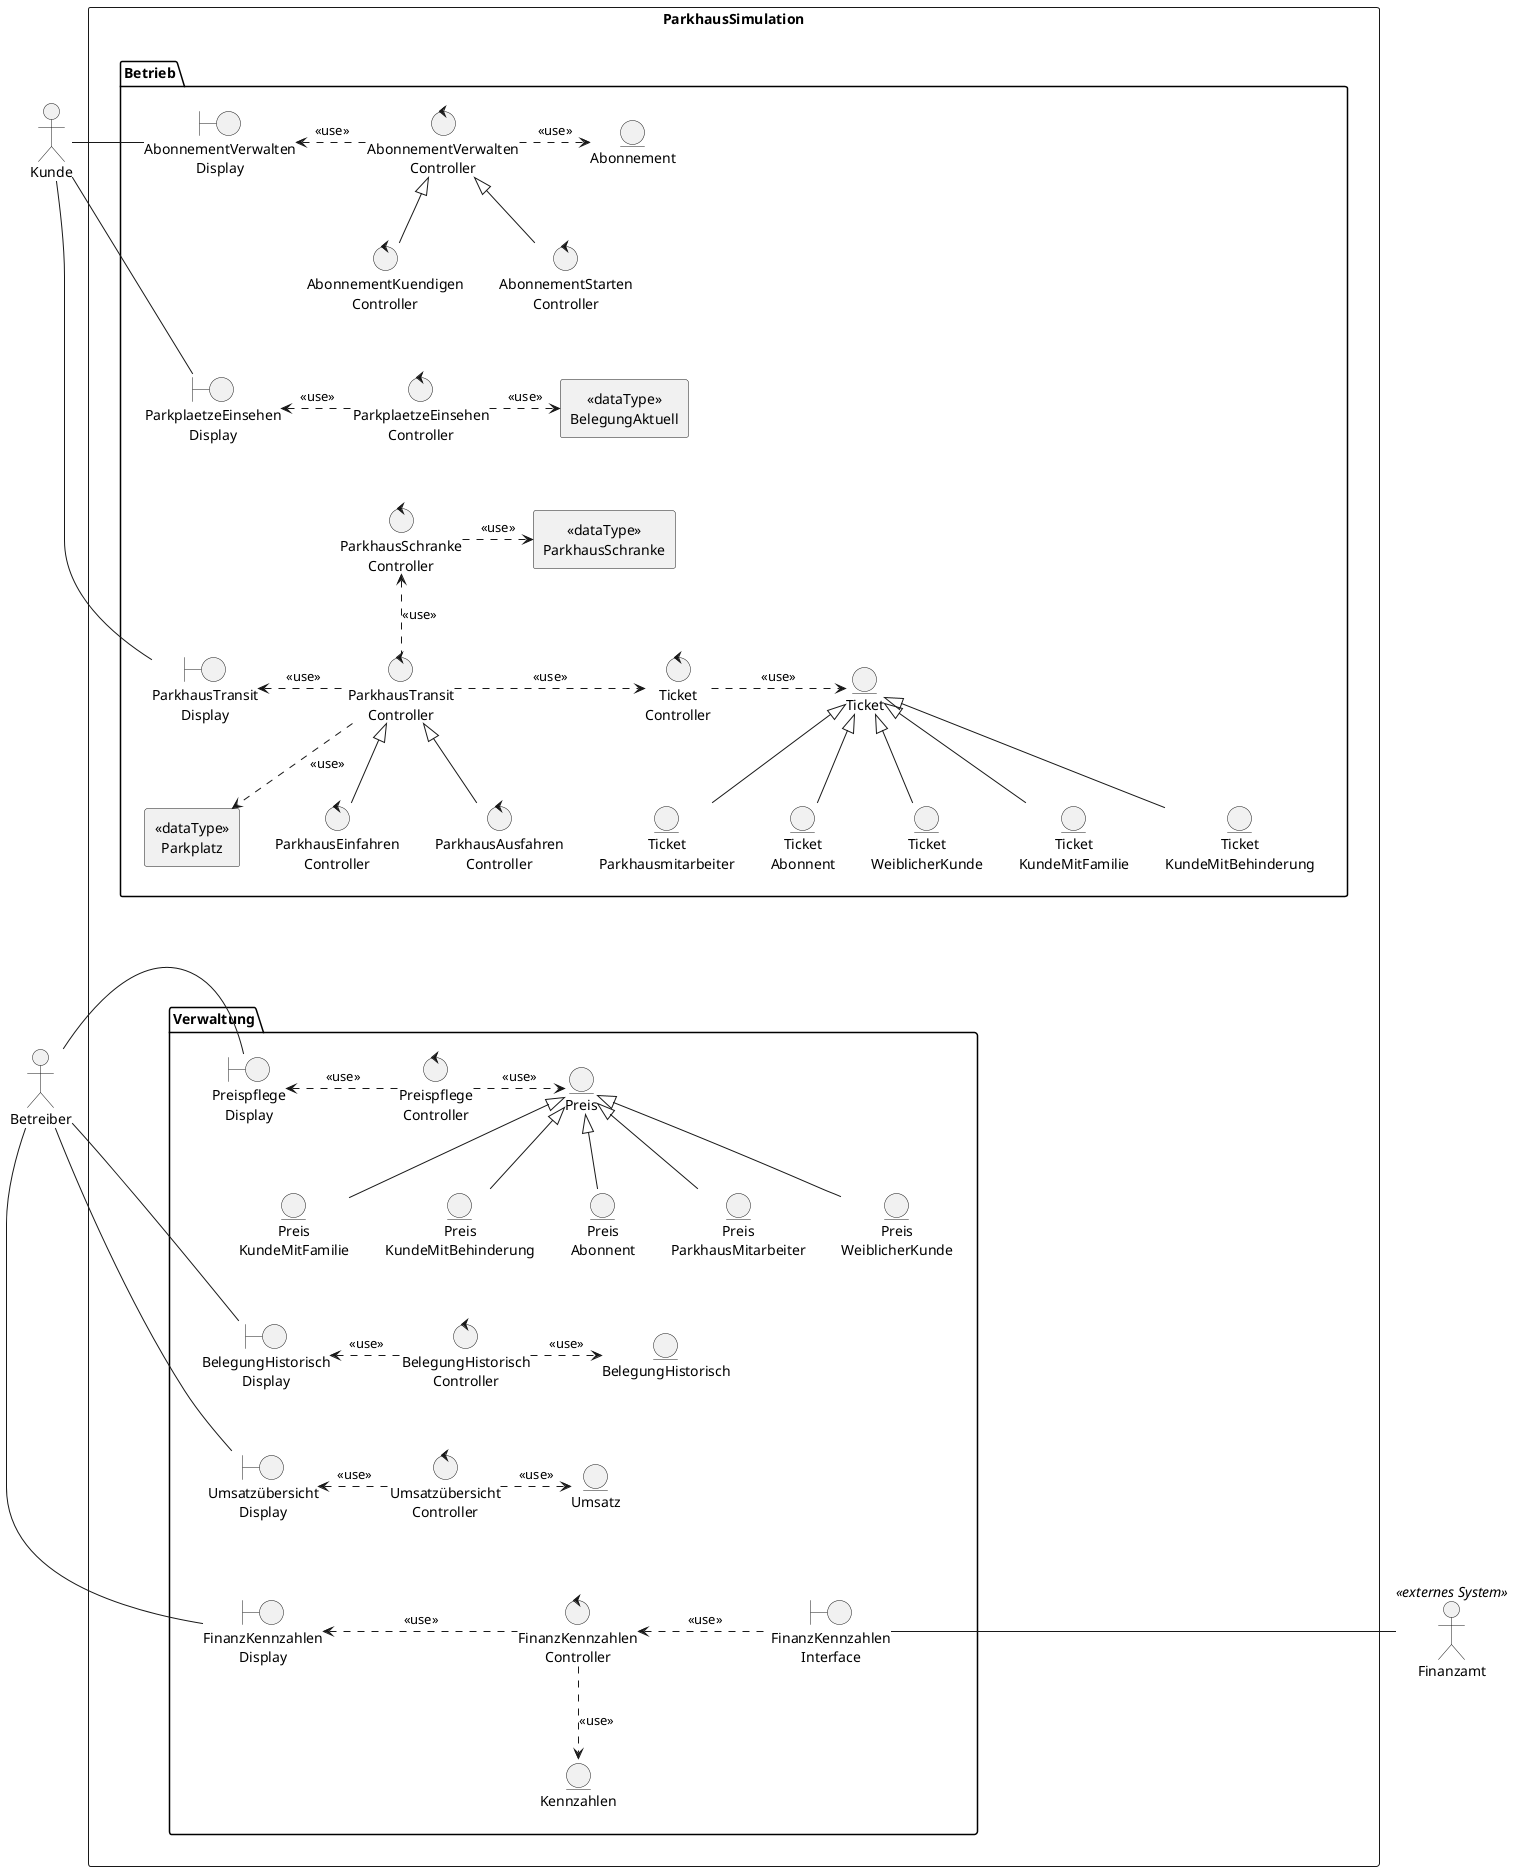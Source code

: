 @startuml

skinparam defaultTextAlignment center

' actors
'=======
:Kunde:
:Betreiber:
:Finanzamt: as finanzamt <<externes System>>
':Abonnent:
':Parkhausmitarbeiter:
':WeiblicherKunde:
':KundeMitFamilie:
':KundeMitBehinderung:

'system
'======
rectangle ParkhausSimulation{
    package Betrieb{
        boundary "AbonnementVerwalten\nDisplay" as AbonnementVerwaltenDisplay
        control "AbonnementVerwalten\nController" as AbonnementVerwaltenController
        control "AbonnementStarten\nController" as AbonnementStartenController
        control "AbonnementKuendigen\nController" as AbonnementKuendigenController
        entity Abonnement

        boundary "ParkplaetzeEinsehen\nDisplay" as ParkplaetzeEinsehenDisplay
        control "ParkplaetzeEinsehen\nController" as ParkplaetzeEinsehenController
        rectangle "<<dataType>>\nBelegungAktuell" as BelegungAktuell {
        }

        boundary "ParkhausTransit\nDisplay" as ParkhausTransitDisplay
        control "ParkhausTransit\nController" as ParkhausTransitController
        control "ParkhausEinfahren\nController" as ParkhausEinfahrenController
        control "ParkhausAusfahren\nController" as ParkhausAusfahrenController
        control "ParkhausSchranke\nController" as ParkhausSchrankeController
        rectangle "<<dataType>>\nParkhausSchranke" as ParkhausSchranke {
        }
        control "Ticket\nController" as TicketController
        entity Ticket
        entity "Ticket\nWeiblicherKunde" as TicketWeiblicherKunde
        entity "Ticket\nKundeMitFamilie" as TicketKundeMitFamilie
        entity "Ticket\nKundeMitBehinderung" as TicketKundeMitBehinderung
        entity "Ticket\nParkhausmitarbeiter" as TicketParkhausmitarbeiter
        entity "Ticket\nAbonnent" as  TicketAbonnent
        rectangle "<<dataType>>\nParkplatz" as Parkplatz {
        }

    }

    package Verwaltung{
        boundary "Preispflege\nDisplay" as PreispflegeDisplay
        control "Preispflege\nController" as PreispflegeController
        entity Preis
        entity "Preis\nWeiblicherKunde" as PreisWeiblicherKunde
        entity "Preis\nKundeMitFamilie" as PreisKundeMitFamilie
        entity "Preis\nKundeMitBehinderung" as PreisKundeMitBehinderung
        entity "Preis\nAbonnent" as PreisAbonnent
        entity "Preis\nParkhausMitarbeiter" as PreisParkhausMitarbeiter

        boundary "FinanzKennzahlen\nDisplay" as FinanzKennzahlenDisplay
        control "FinanzKennzahlen\nController" as FinanzKennzahlenController
        entity Kennzahlen
        boundary  "FinanzKennzahlen\nInterface" as FinanzKennzahlenInterface
        boundary "BelegungHistorisch\nDisplay" as BelegungHistorischDisplay
        control "BelegungHistorisch\nController" as BelegungHistorischController
        entity BelegungHistorisch

        boundary "Umsatzübersicht\nDisplay" as UmsatzübersichtDisplay
        control "Umsatzübersicht\nController" as UmsatzübersichtController
        entity Umsatz
    }
}
'relations: actors - actors
'==========================
'WeiblicherKunde --|> Kunde
'KundeMitBehinderung --|> Kunde
'KundeMitFamilie --|> Kunde
'Parkhausmitarbeiter --|> Kunde

'relations: actors - boundaries
'==============================
Kunde - AbonnementVerwaltenDisplay
Kunde -- ParkplaetzeEinsehenDisplay
Kunde - ParkhausTransitDisplay

Betreiber - PreispflegeDisplay
Betreiber - BelegungHistorischDisplay
Betreiber -- UmsatzübersichtDisplay
Betreiber - FinanzKennzahlenDisplay

finanzamt - FinanzKennzahlenInterface

'relations: boundaries - controllers
'===================================
AbonnementVerwaltenDisplay <.right. AbonnementVerwaltenController : <<use>>

ParkplaetzeEinsehenDisplay <.right. ParkplaetzeEinsehenController : <<use>>

ParkhausTransitDisplay <.right. ParkhausTransitController : <<use>>

PreispflegeDisplay <.right. PreispflegeController : <<use>>
BelegungHistorischDisplay <.right. BelegungHistorischController : <<use>>
UmsatzübersichtDisplay <.right. UmsatzübersichtController : <<use>>
FinanzKennzahlenDisplay <.right. FinanzKennzahlenController : <<use>>
FinanzKennzahlenController <.right. FinanzKennzahlenInterface : <<use>>

'relations: controllers - others
'===============================
AbonnementVerwaltenController .right.> Abonnement : <<use>>
ParkplaetzeEinsehenController .right.> BelegungAktuell : <<use>>
ParkhausTransitController .right.> TicketController : <<use>>
ParkhausTransitController .up.> ParkhausSchrankeController : <<use>>
TicketController .right.> Ticket : <<use>>
ParkhausTransitController .down.> Parkplatz : <<use>>
ParkhausSchrankeController .right.> ParkhausSchranke : <<use>>

PreispflegeController .right.> Preis : <<use>>
BelegungHistorischController .right.> BelegungHistorisch : <<use>>
UmsatzübersichtController .right.> Umsatz : <<use>>
FinanzKennzahlenController .down.> Kennzahlen : <<use>>

' relations: entities - specializations
'======================================
Preis <|-down- PreisKundeMitFamilie
Preis <|-down- PreisKundeMitBehinderung
Preis <|-down- PreisWeiblicherKunde
Preis <|-down- PreisParkhausMitarbeiter
Preis <|-down- PreisAbonnent

Ticket <|-down- TicketKundeMitFamilie
Ticket <|-down- TicketKundeMitBehinderung
Ticket <|-down- TicketWeiblicherKunde
Ticket <|-down- TicketParkhausmitarbeiter
Ticket <|-down- TicketAbonnent

' relations: controllers - specializations
'=========================================
AbonnementVerwaltenController <|-down- AbonnementKuendigenController
AbonnementVerwaltenController <|-down- AbonnementStartenController
ParkhausTransitController <|-down- ParkhausEinfahrenController
ParkhausTransitController <|-down- ParkhausAusfahrenController

' fixing layout
'==============
AbonnementVerwaltenDisplay -[hidden]down-- ParkplaetzeEinsehenDisplay
ParkplaetzeEinsehenDisplay -[hidden]down-- ParkhausTransitDisplay
ParkhausTransitDisplay -[hidden]down-- ParkhausTransitDisplay

PreispflegeDisplay -[hidden]down-- BelegungHistorischDisplay
BelegungHistorischDisplay -[hidden]down- UmsatzübersichtDisplay
UmsatzübersichtDisplay -[hidden]down- FinanzKennzahlenDisplay

Betrieb ----[hidden]down---- Verwaltung







@enduml